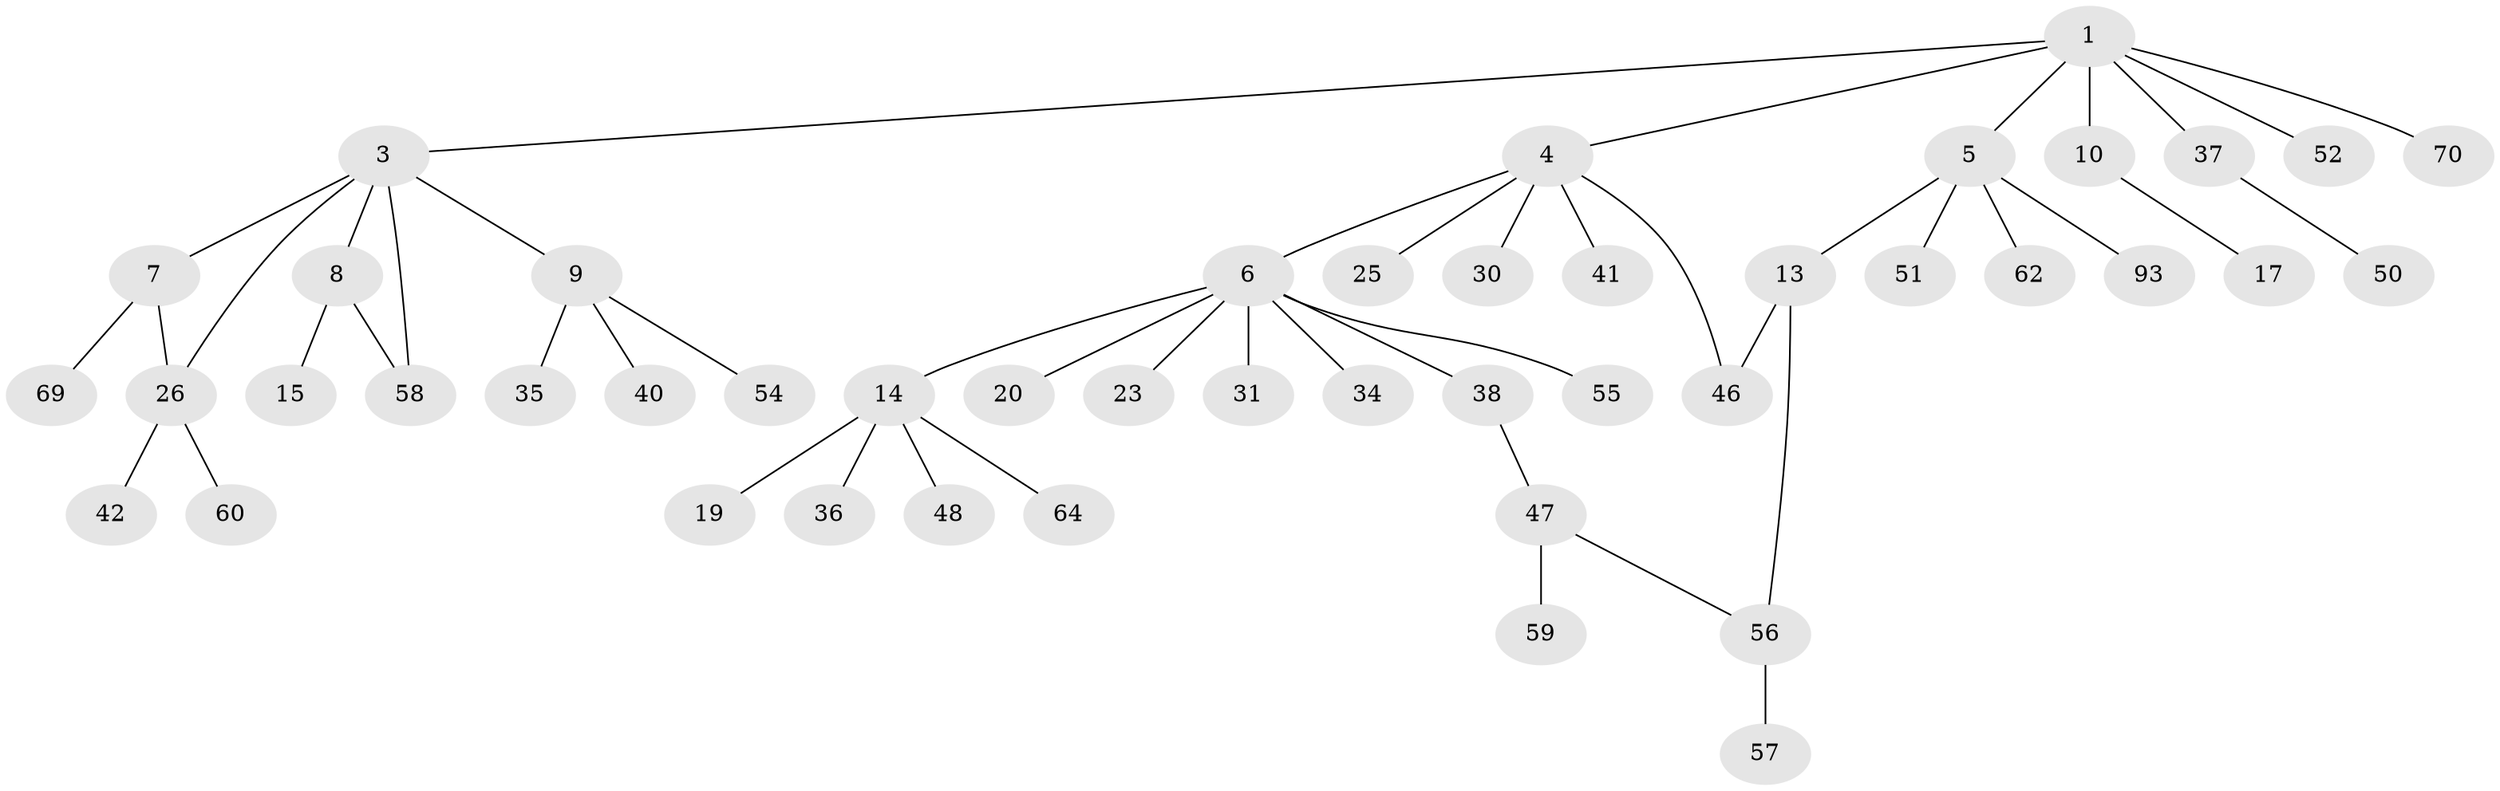 // original degree distribution, {4: 0.06451612903225806, 5: 0.03225806451612903, 6: 0.03225806451612903, 3: 0.11827956989247312, 2: 0.27956989247311825, 7: 0.010752688172043012, 1: 0.46236559139784944}
// Generated by graph-tools (version 1.1) at 2025/13/03/09/25 04:13:24]
// undirected, 46 vertices, 49 edges
graph export_dot {
graph [start="1"]
  node [color=gray90,style=filled];
  1 [super="+2"];
  3;
  4 [super="+12+39"];
  5 [super="+16"];
  6 [super="+32+11+18"];
  7;
  8;
  9 [super="+27+43"];
  10;
  13 [super="+73+78"];
  14 [super="+29+65+21"];
  15;
  17;
  19 [super="+85"];
  20 [super="+89"];
  23;
  25;
  26 [super="+28"];
  30 [super="+33"];
  31;
  34 [super="+88+44"];
  35;
  36 [super="+83"];
  37 [super="+63"];
  38;
  40;
  41 [super="+79"];
  42;
  46 [super="+53"];
  47;
  48;
  50 [super="+90"];
  51;
  52;
  54 [super="+68"];
  55;
  56;
  57;
  58 [super="+84+61"];
  59 [super="+72"];
  60;
  62 [super="+80"];
  64;
  69;
  70 [super="+75"];
  93;
  1 -- 3;
  1 -- 10;
  1 -- 70;
  1 -- 4;
  1 -- 37;
  1 -- 5;
  1 -- 52;
  3 -- 7;
  3 -- 8;
  3 -- 9;
  3 -- 26;
  3 -- 58;
  4 -- 6;
  4 -- 25;
  4 -- 30;
  4 -- 46;
  4 -- 41;
  5 -- 13;
  5 -- 62;
  5 -- 51;
  5 -- 93;
  6 -- 20;
  6 -- 23;
  6 -- 34;
  6 -- 38;
  6 -- 31;
  6 -- 14;
  6 -- 55;
  7 -- 69;
  7 -- 26;
  8 -- 15;
  8 -- 58;
  9 -- 40;
  9 -- 35;
  9 -- 54;
  10 -- 17;
  13 -- 56;
  13 -- 46;
  14 -- 19;
  14 -- 36;
  14 -- 48;
  14 -- 64;
  26 -- 42;
  26 -- 60;
  37 -- 50;
  38 -- 47;
  47 -- 56;
  47 -- 59;
  56 -- 57;
}
